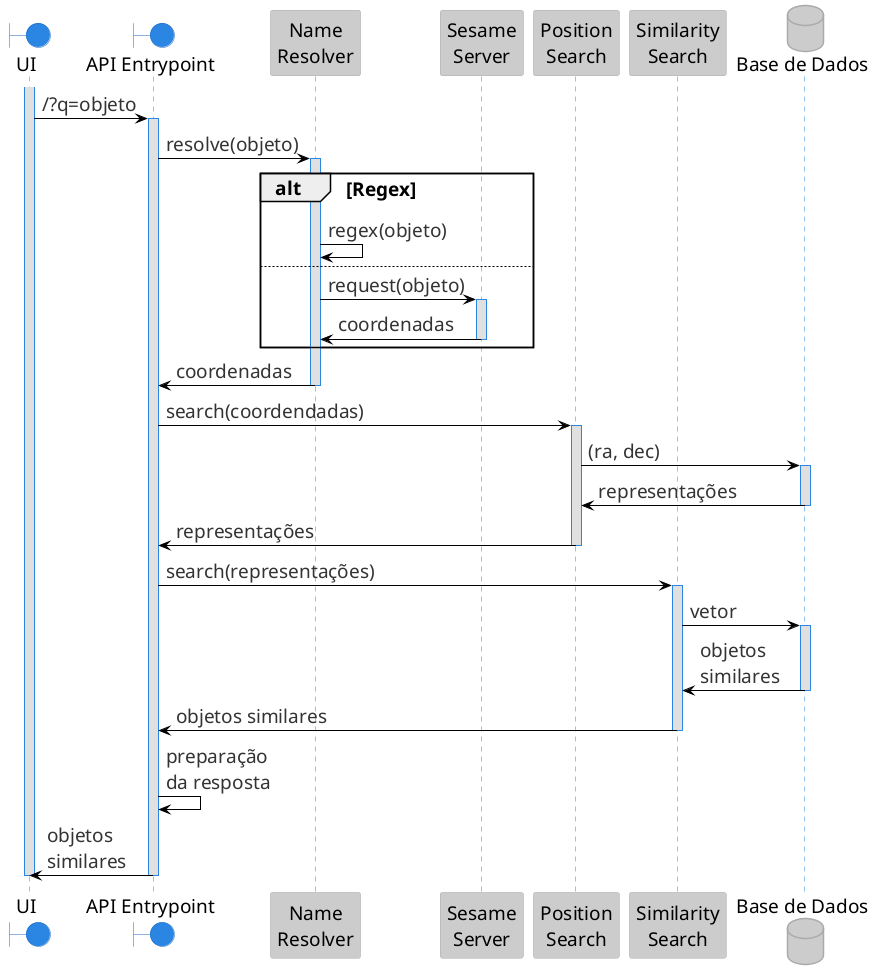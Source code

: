 @startuml sequence_back
!theme reddress-lightblue
skinparam defaultFontName Times New Roman
skinparam defaultFontSize 19

boundary "UI" as UI
boundary "API Entrypoint" as API
participant "Name\nResolver" as NameResolver
participant "Sesame\nServer" as Sesame
participant "Position\nSearch" as PositionSearch
participant "Similarity\nSearch" as SimilaritySearch
database "Base de Dados" as DB

activate UI

UI -> API: /?q=objeto
activate API



API -> NameResolver: resolve(objeto)
activate NameResolver
alt Regex
  NameResolver -> NameResolver: regex(objeto)
else 
  NameResolver -> Sesame: request(objeto)
  activate Sesame
  NameResolver <- Sesame: coordenadas
  deactivate Sesame
end
API <- NameResolver: coordenadas
deactivate NameResolver




API -> PositionSearch: search(coordendadas)
activate PositionSearch
PositionSearch -> DB: (ra, dec)
activate DB
PositionSearch <- DB: representações
deactivate DB
API <- PositionSearch: representações
deactivate PositionSearch




API -> SimilaritySearch: search(representações)
activate SimilaritySearch
SimilaritySearch -> DB: vetor
activate DB
SimilaritySearch <- DB: objetos\nsimilares
deactivate DB
API <- SimilaritySearch: objetos similares
deactivate SimilaritySearch

API -> API: preparação\nda resposta
UI <- API: objetos\nsimilares

deactivate API
deactivate UI
@enduml
